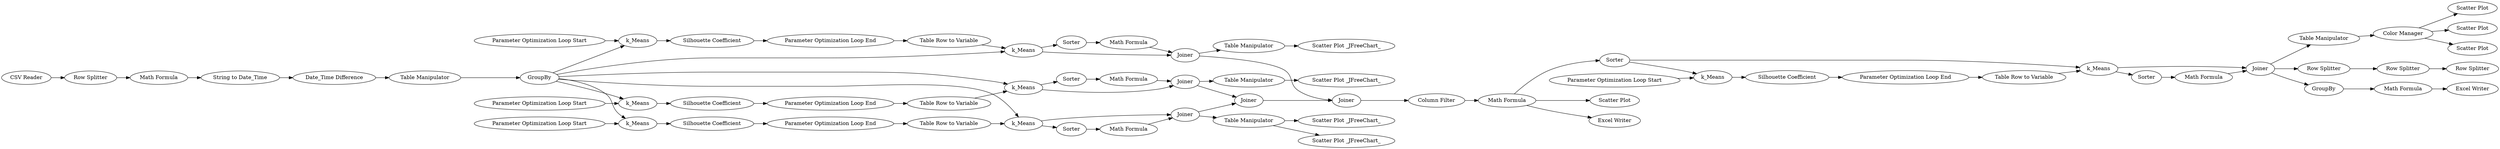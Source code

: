 digraph {
	155 -> 166
	158 -> 159
	162 -> 170
	148 -> 155
	89 -> 92
	162 -> 168
	141 -> 143
	35 -> 31
	51 -> 86
	40 -> 53
	96 -> 141
	50 -> 85
	84 -> 87
	143 -> 144
	144 -> 146
	96 -> 133
	157 -> 161
	42 -> 41
	95 -> 96
	33 -> 39
	41 -> 84
	31 -> 34
	92 -> 139
	52 -> 54
	33 -> 51
	50 -> 91
	159 -> 160
	82 -> 37
	148 -> 149
	51 -> 92
	142 -> 132
	38 -> 52
	91 -> 93
	92 -> 93
	146 -> 147
	33 -> 37
	15 -> 19
	140 -> 152
	161 -> 151
	36 -> 42
	34 -> 36
	94 -> 95
	53 -> 55
	147 -> 148
	39 -> 40
	149 -> 154
	155 -> 158
	162 -> 169
	166 -> 162
	29 -> 30
	33 -> 41
	37 -> 38
	141 -> 148
	145 -> 143
	30 -> 156
	19 -> 29
	55 -> 51
	87 -> 90
	33 -> 31
	139 -> 130
	93 -> 94
	96 -> 137
	91 -> 140
	33 -> 50
	14 -> 15
	85 -> 88
	140 -> 131
	83 -> 39
	86 -> 89
	41 -> 90
	90 -> 142
	88 -> 91
	90 -> 94
	155 -> 157
	54 -> 50
	154 -> 155
	156 -> 33
	91 [label=Joiner]
	133 [label="Scatter Plot"]
	170 [label="Scatter Plot"]
	55 [label="Table Row to Variable"]
	169 [label="Scatter Plot"]
	89 [label="Math Formula"]
	52 [label="Parameter Optimization Loop End"]
	162 [label="Color Manager"]
	145 [label="Parameter Optimization Loop Start"]
	149 [label=Sorter]
	19 [label="Math Formula"]
	151 [label="Excel Writer"]
	168 [label="Scatter Plot"]
	92 [label=Joiner]
	84 [label=Sorter]
	137 [label="Excel Writer"]
	41 [label=k_Means]
	156 [label="Table Manipulator"]
	31 [label=k_Means]
	51 [label=k_Means]
	161 [label="Math Formula"]
	131 [label="Scatter Plot _JFreeChart_"]
	154 [label="Math Formula"]
	15 [label="Row Splitter"]
	54 [label="Table Row to Variable"]
	146 [label="Parameter Optimization Loop End"]
	85 [label=Sorter]
	141 [label=Sorter]
	86 [label=Sorter]
	166 [label="Table Manipulator"]
	148 [label=k_Means]
	144 [label="Silhouette Coefficient"]
	50 [label=k_Means]
	90 [label=Joiner]
	42 [label="Table Row to Variable"]
	53 [label="Parameter Optimization Loop End"]
	87 [label="Math Formula"]
	142 [label="Table Manipulator"]
	143 [label=k_Means]
	158 [label="Row Splitter"]
	147 [label="Table Row to Variable"]
	159 [label="Row Splitter"]
	93 [label=Joiner]
	14 [label="CSV Reader"]
	83 [label="Parameter Optimization Loop Start"]
	38 [label="Silhouette Coefficient"]
	160 [label="Row Splitter"]
	94 [label=Joiner]
	96 [label="Math Formula"]
	35 [label="Parameter Optimization Loop Start"]
	34 [label="Silhouette Coefficient"]
	139 [label="Table Manipulator"]
	29 [label="String to Date_Time"]
	82 [label="Parameter Optimization Loop Start"]
	140 [label="Table Manipulator"]
	36 [label="Parameter Optimization Loop End"]
	157 [label=GroupBy]
	155 [label=Joiner]
	88 [label="Math Formula"]
	152 [label="Scatter Plot _JFreeChart_"]
	130 [label="Scatter Plot _JFreeChart_"]
	40 [label="Silhouette Coefficient"]
	95 [label="Column Filter"]
	39 [label=k_Means]
	33 [label=GroupBy]
	30 [label="Date_Time Difference"]
	37 [label=k_Means]
	132 [label="Scatter Plot _JFreeChart_"]
	rankdir=LR
}
